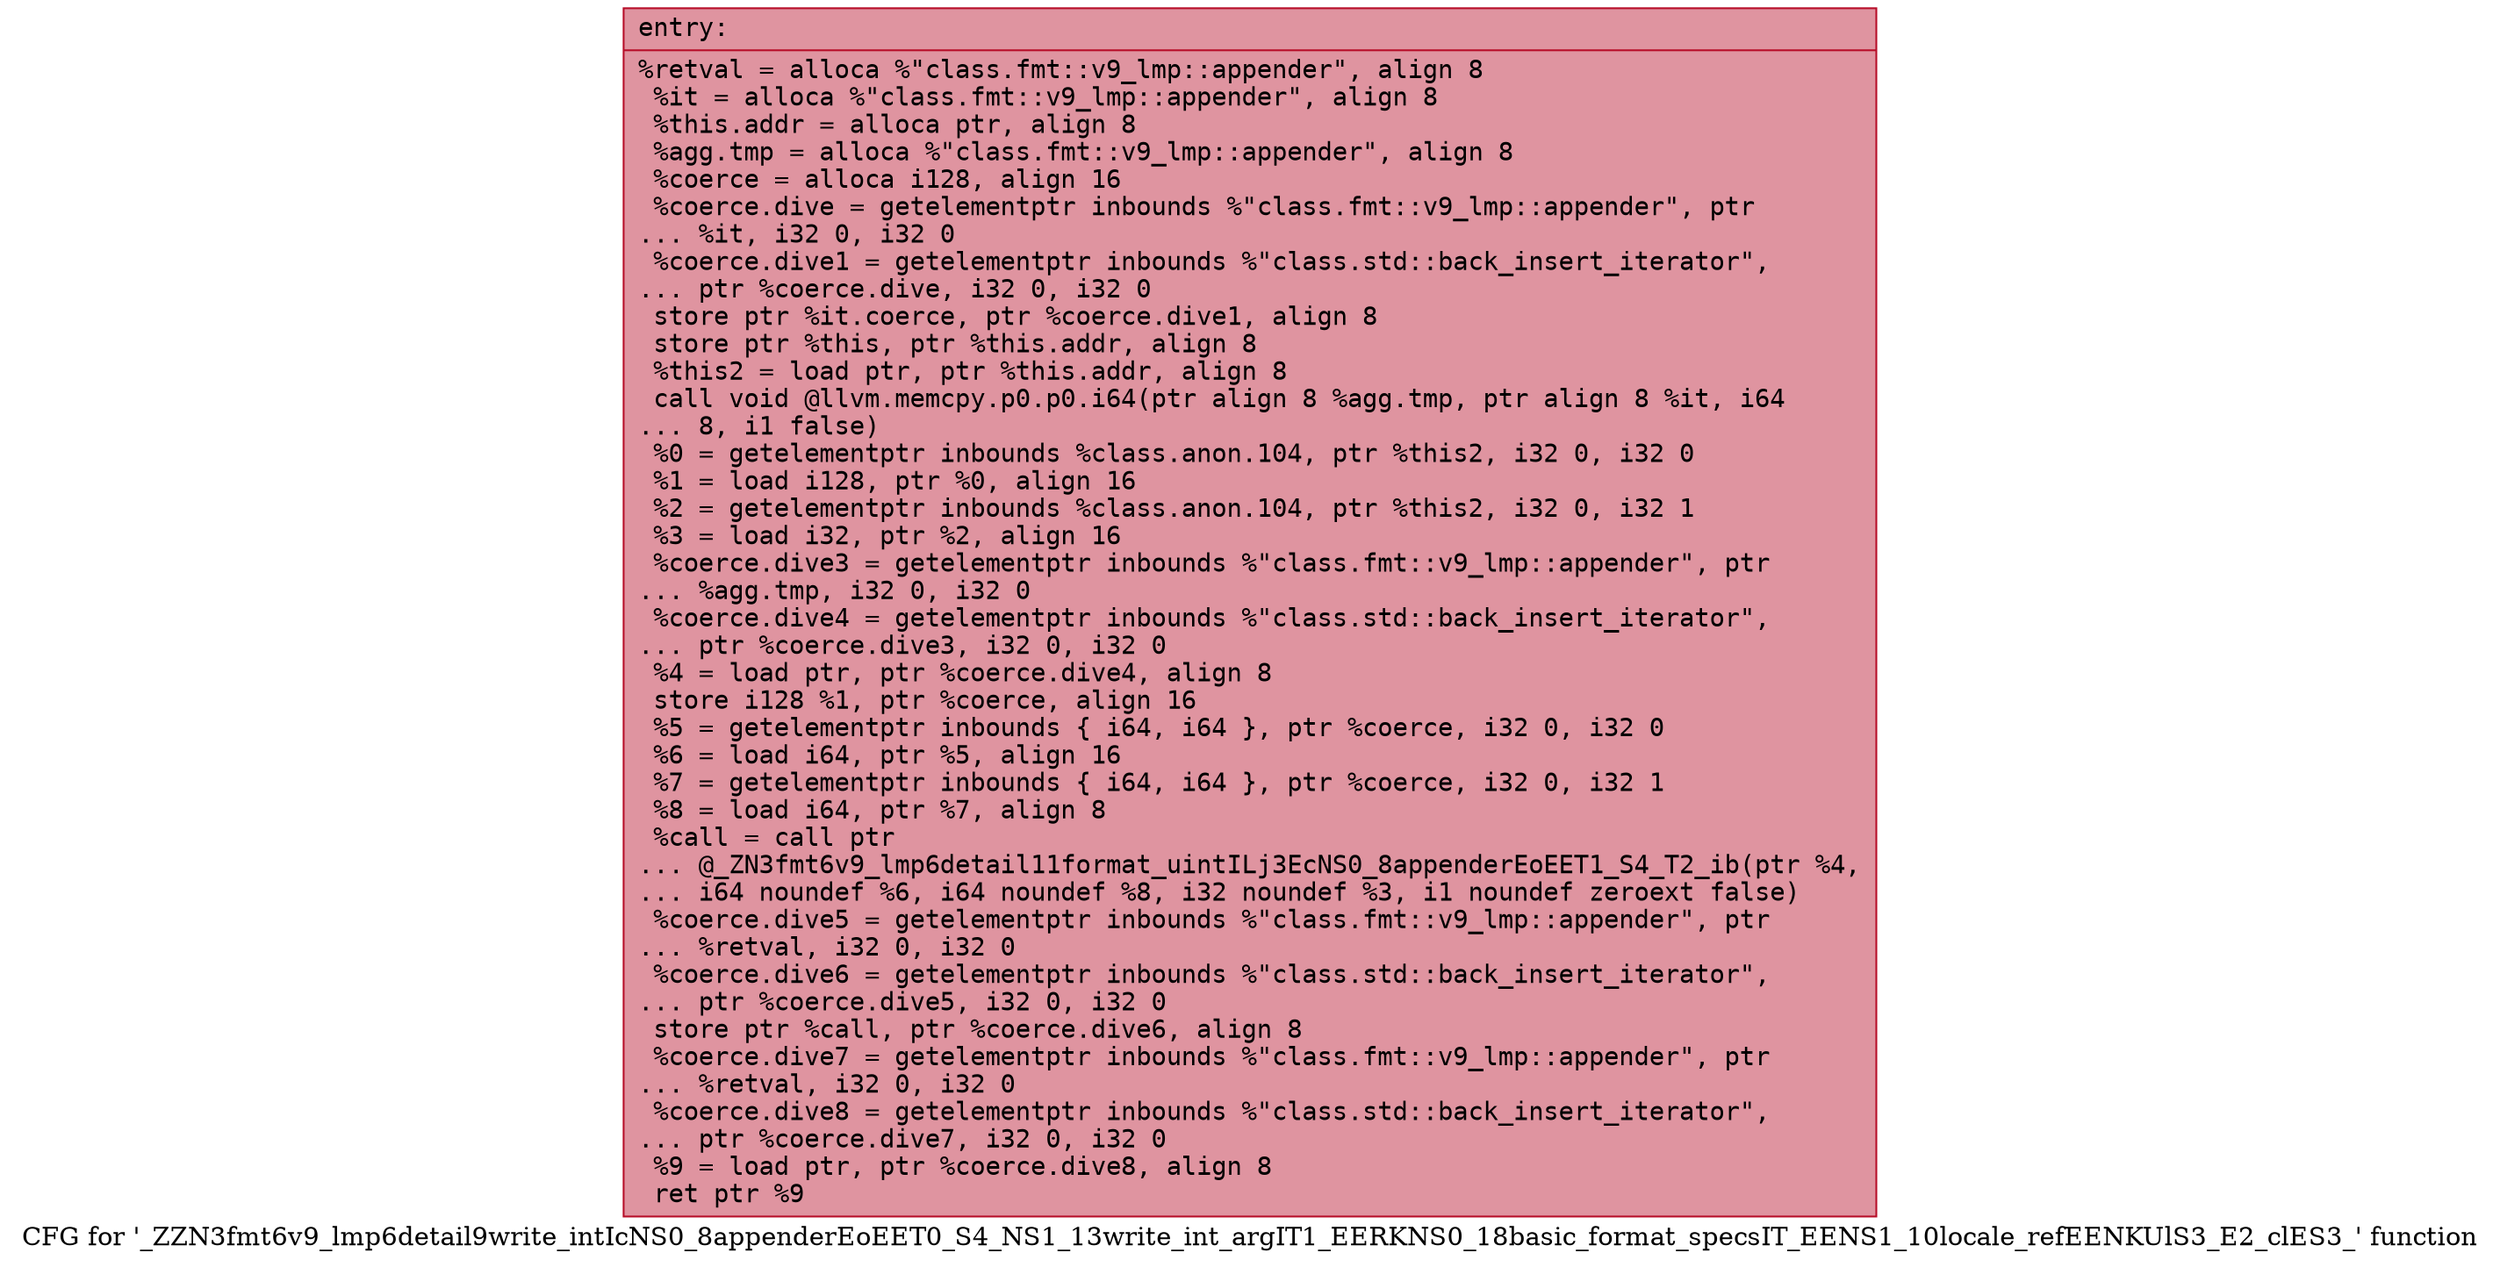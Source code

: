 digraph "CFG for '_ZZN3fmt6v9_lmp6detail9write_intIcNS0_8appenderEoEET0_S4_NS1_13write_int_argIT1_EERKNS0_18basic_format_specsIT_EENS1_10locale_refEENKUlS3_E2_clES3_' function" {
	label="CFG for '_ZZN3fmt6v9_lmp6detail9write_intIcNS0_8appenderEoEET0_S4_NS1_13write_int_argIT1_EERKNS0_18basic_format_specsIT_EENS1_10locale_refEENKUlS3_E2_clES3_' function";

	Node0x55fec361f200 [shape=record,color="#b70d28ff", style=filled, fillcolor="#b70d2870" fontname="Courier",label="{entry:\l|  %retval = alloca %\"class.fmt::v9_lmp::appender\", align 8\l  %it = alloca %\"class.fmt::v9_lmp::appender\", align 8\l  %this.addr = alloca ptr, align 8\l  %agg.tmp = alloca %\"class.fmt::v9_lmp::appender\", align 8\l  %coerce = alloca i128, align 16\l  %coerce.dive = getelementptr inbounds %\"class.fmt::v9_lmp::appender\", ptr\l... %it, i32 0, i32 0\l  %coerce.dive1 = getelementptr inbounds %\"class.std::back_insert_iterator\",\l... ptr %coerce.dive, i32 0, i32 0\l  store ptr %it.coerce, ptr %coerce.dive1, align 8\l  store ptr %this, ptr %this.addr, align 8\l  %this2 = load ptr, ptr %this.addr, align 8\l  call void @llvm.memcpy.p0.p0.i64(ptr align 8 %agg.tmp, ptr align 8 %it, i64\l... 8, i1 false)\l  %0 = getelementptr inbounds %class.anon.104, ptr %this2, i32 0, i32 0\l  %1 = load i128, ptr %0, align 16\l  %2 = getelementptr inbounds %class.anon.104, ptr %this2, i32 0, i32 1\l  %3 = load i32, ptr %2, align 16\l  %coerce.dive3 = getelementptr inbounds %\"class.fmt::v9_lmp::appender\", ptr\l... %agg.tmp, i32 0, i32 0\l  %coerce.dive4 = getelementptr inbounds %\"class.std::back_insert_iterator\",\l... ptr %coerce.dive3, i32 0, i32 0\l  %4 = load ptr, ptr %coerce.dive4, align 8\l  store i128 %1, ptr %coerce, align 16\l  %5 = getelementptr inbounds \{ i64, i64 \}, ptr %coerce, i32 0, i32 0\l  %6 = load i64, ptr %5, align 16\l  %7 = getelementptr inbounds \{ i64, i64 \}, ptr %coerce, i32 0, i32 1\l  %8 = load i64, ptr %7, align 8\l  %call = call ptr\l... @_ZN3fmt6v9_lmp6detail11format_uintILj3EcNS0_8appenderEoEET1_S4_T2_ib(ptr %4,\l... i64 noundef %6, i64 noundef %8, i32 noundef %3, i1 noundef zeroext false)\l  %coerce.dive5 = getelementptr inbounds %\"class.fmt::v9_lmp::appender\", ptr\l... %retval, i32 0, i32 0\l  %coerce.dive6 = getelementptr inbounds %\"class.std::back_insert_iterator\",\l... ptr %coerce.dive5, i32 0, i32 0\l  store ptr %call, ptr %coerce.dive6, align 8\l  %coerce.dive7 = getelementptr inbounds %\"class.fmt::v9_lmp::appender\", ptr\l... %retval, i32 0, i32 0\l  %coerce.dive8 = getelementptr inbounds %\"class.std::back_insert_iterator\",\l... ptr %coerce.dive7, i32 0, i32 0\l  %9 = load ptr, ptr %coerce.dive8, align 8\l  ret ptr %9\l}"];
}
